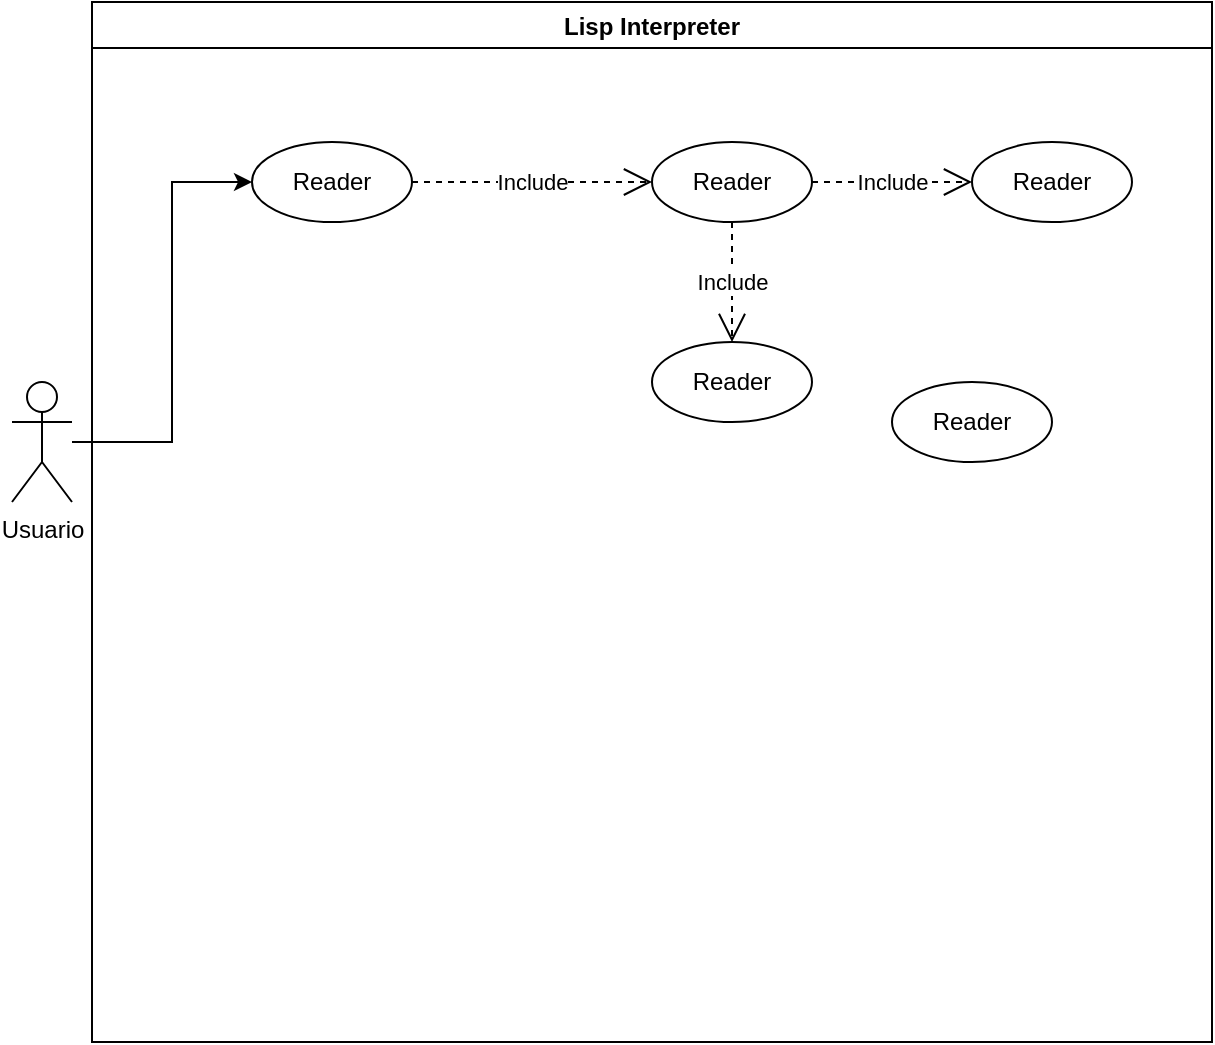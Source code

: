 <mxfile version="17.2.4" type="github">
  <diagram id="CV0EzEBQIUhbnFdFUl1F" name="Page-1">
    <mxGraphModel dx="1146" dy="542" grid="1" gridSize="10" guides="1" tooltips="1" connect="1" arrows="1" fold="1" page="1" pageScale="1" pageWidth="850" pageHeight="1100" math="0" shadow="0">
      <root>
        <mxCell id="0" />
        <mxCell id="1" parent="0" />
        <mxCell id="8Z6mOFJXGf_nBv-I9SBo-12" style="edgeStyle=orthogonalEdgeStyle;rounded=0;orthogonalLoop=1;jettySize=auto;html=1;entryX=0;entryY=0.5;entryDx=0;entryDy=0;" edge="1" parent="1" source="8Z6mOFJXGf_nBv-I9SBo-1" target="8Z6mOFJXGf_nBv-I9SBo-9">
          <mxGeometry relative="1" as="geometry">
            <Array as="points">
              <mxPoint x="280" y="250" />
              <mxPoint x="280" y="120" />
            </Array>
          </mxGeometry>
        </mxCell>
        <mxCell id="8Z6mOFJXGf_nBv-I9SBo-1" value="Usuario" style="shape=umlActor;verticalLabelPosition=bottom;verticalAlign=top;html=1;outlineConnect=0;" vertex="1" parent="1">
          <mxGeometry x="200" y="220" width="30" height="60" as="geometry" />
        </mxCell>
        <mxCell id="8Z6mOFJXGf_nBv-I9SBo-11" value="Lisp Interpreter" style="swimlane;" vertex="1" parent="1">
          <mxGeometry x="240" y="30" width="560" height="520" as="geometry" />
        </mxCell>
        <mxCell id="8Z6mOFJXGf_nBv-I9SBo-9" value="Reader" style="ellipse;whiteSpace=wrap;html=1;" vertex="1" parent="8Z6mOFJXGf_nBv-I9SBo-11">
          <mxGeometry x="80" y="70" width="80" height="40" as="geometry" />
        </mxCell>
        <mxCell id="8Z6mOFJXGf_nBv-I9SBo-13" value="Reader" style="ellipse;whiteSpace=wrap;html=1;" vertex="1" parent="8Z6mOFJXGf_nBv-I9SBo-11">
          <mxGeometry x="280" y="70" width="80" height="40" as="geometry" />
        </mxCell>
        <mxCell id="8Z6mOFJXGf_nBv-I9SBo-14" value="Include" style="endArrow=open;endSize=12;dashed=1;html=1;rounded=0;exitX=1;exitY=0.5;exitDx=0;exitDy=0;entryX=0;entryY=0.5;entryDx=0;entryDy=0;" edge="1" parent="8Z6mOFJXGf_nBv-I9SBo-11" source="8Z6mOFJXGf_nBv-I9SBo-9" target="8Z6mOFJXGf_nBv-I9SBo-13">
          <mxGeometry width="160" relative="1" as="geometry">
            <mxPoint x="220" y="130" as="sourcePoint" />
            <mxPoint x="380" y="130" as="targetPoint" />
          </mxGeometry>
        </mxCell>
        <mxCell id="8Z6mOFJXGf_nBv-I9SBo-15" value="Reader" style="ellipse;whiteSpace=wrap;html=1;" vertex="1" parent="8Z6mOFJXGf_nBv-I9SBo-11">
          <mxGeometry x="280" y="170" width="80" height="40" as="geometry" />
        </mxCell>
        <mxCell id="8Z6mOFJXGf_nBv-I9SBo-16" value="Reader" style="ellipse;whiteSpace=wrap;html=1;" vertex="1" parent="8Z6mOFJXGf_nBv-I9SBo-11">
          <mxGeometry x="440" y="70" width="80" height="40" as="geometry" />
        </mxCell>
        <mxCell id="8Z6mOFJXGf_nBv-I9SBo-17" value="Reader" style="ellipse;whiteSpace=wrap;html=1;" vertex="1" parent="8Z6mOFJXGf_nBv-I9SBo-11">
          <mxGeometry x="400" y="190" width="80" height="40" as="geometry" />
        </mxCell>
        <mxCell id="8Z6mOFJXGf_nBv-I9SBo-18" value="Include" style="endArrow=open;endSize=12;dashed=1;html=1;rounded=0;exitX=0.5;exitY=1;exitDx=0;exitDy=0;entryX=0.5;entryY=0;entryDx=0;entryDy=0;" edge="1" parent="8Z6mOFJXGf_nBv-I9SBo-11" source="8Z6mOFJXGf_nBv-I9SBo-13" target="8Z6mOFJXGf_nBv-I9SBo-15">
          <mxGeometry width="160" relative="1" as="geometry">
            <mxPoint x="170" y="100" as="sourcePoint" />
            <mxPoint x="290.0" y="100" as="targetPoint" />
          </mxGeometry>
        </mxCell>
        <mxCell id="8Z6mOFJXGf_nBv-I9SBo-19" value="Include" style="endArrow=open;endSize=12;dashed=1;html=1;rounded=0;exitX=1;exitY=0.5;exitDx=0;exitDy=0;entryX=0;entryY=0.5;entryDx=0;entryDy=0;" edge="1" parent="8Z6mOFJXGf_nBv-I9SBo-11" source="8Z6mOFJXGf_nBv-I9SBo-13" target="8Z6mOFJXGf_nBv-I9SBo-16">
          <mxGeometry width="160" relative="1" as="geometry">
            <mxPoint x="180" y="110" as="sourcePoint" />
            <mxPoint x="300.0" y="110" as="targetPoint" />
          </mxGeometry>
        </mxCell>
      </root>
    </mxGraphModel>
  </diagram>
</mxfile>

